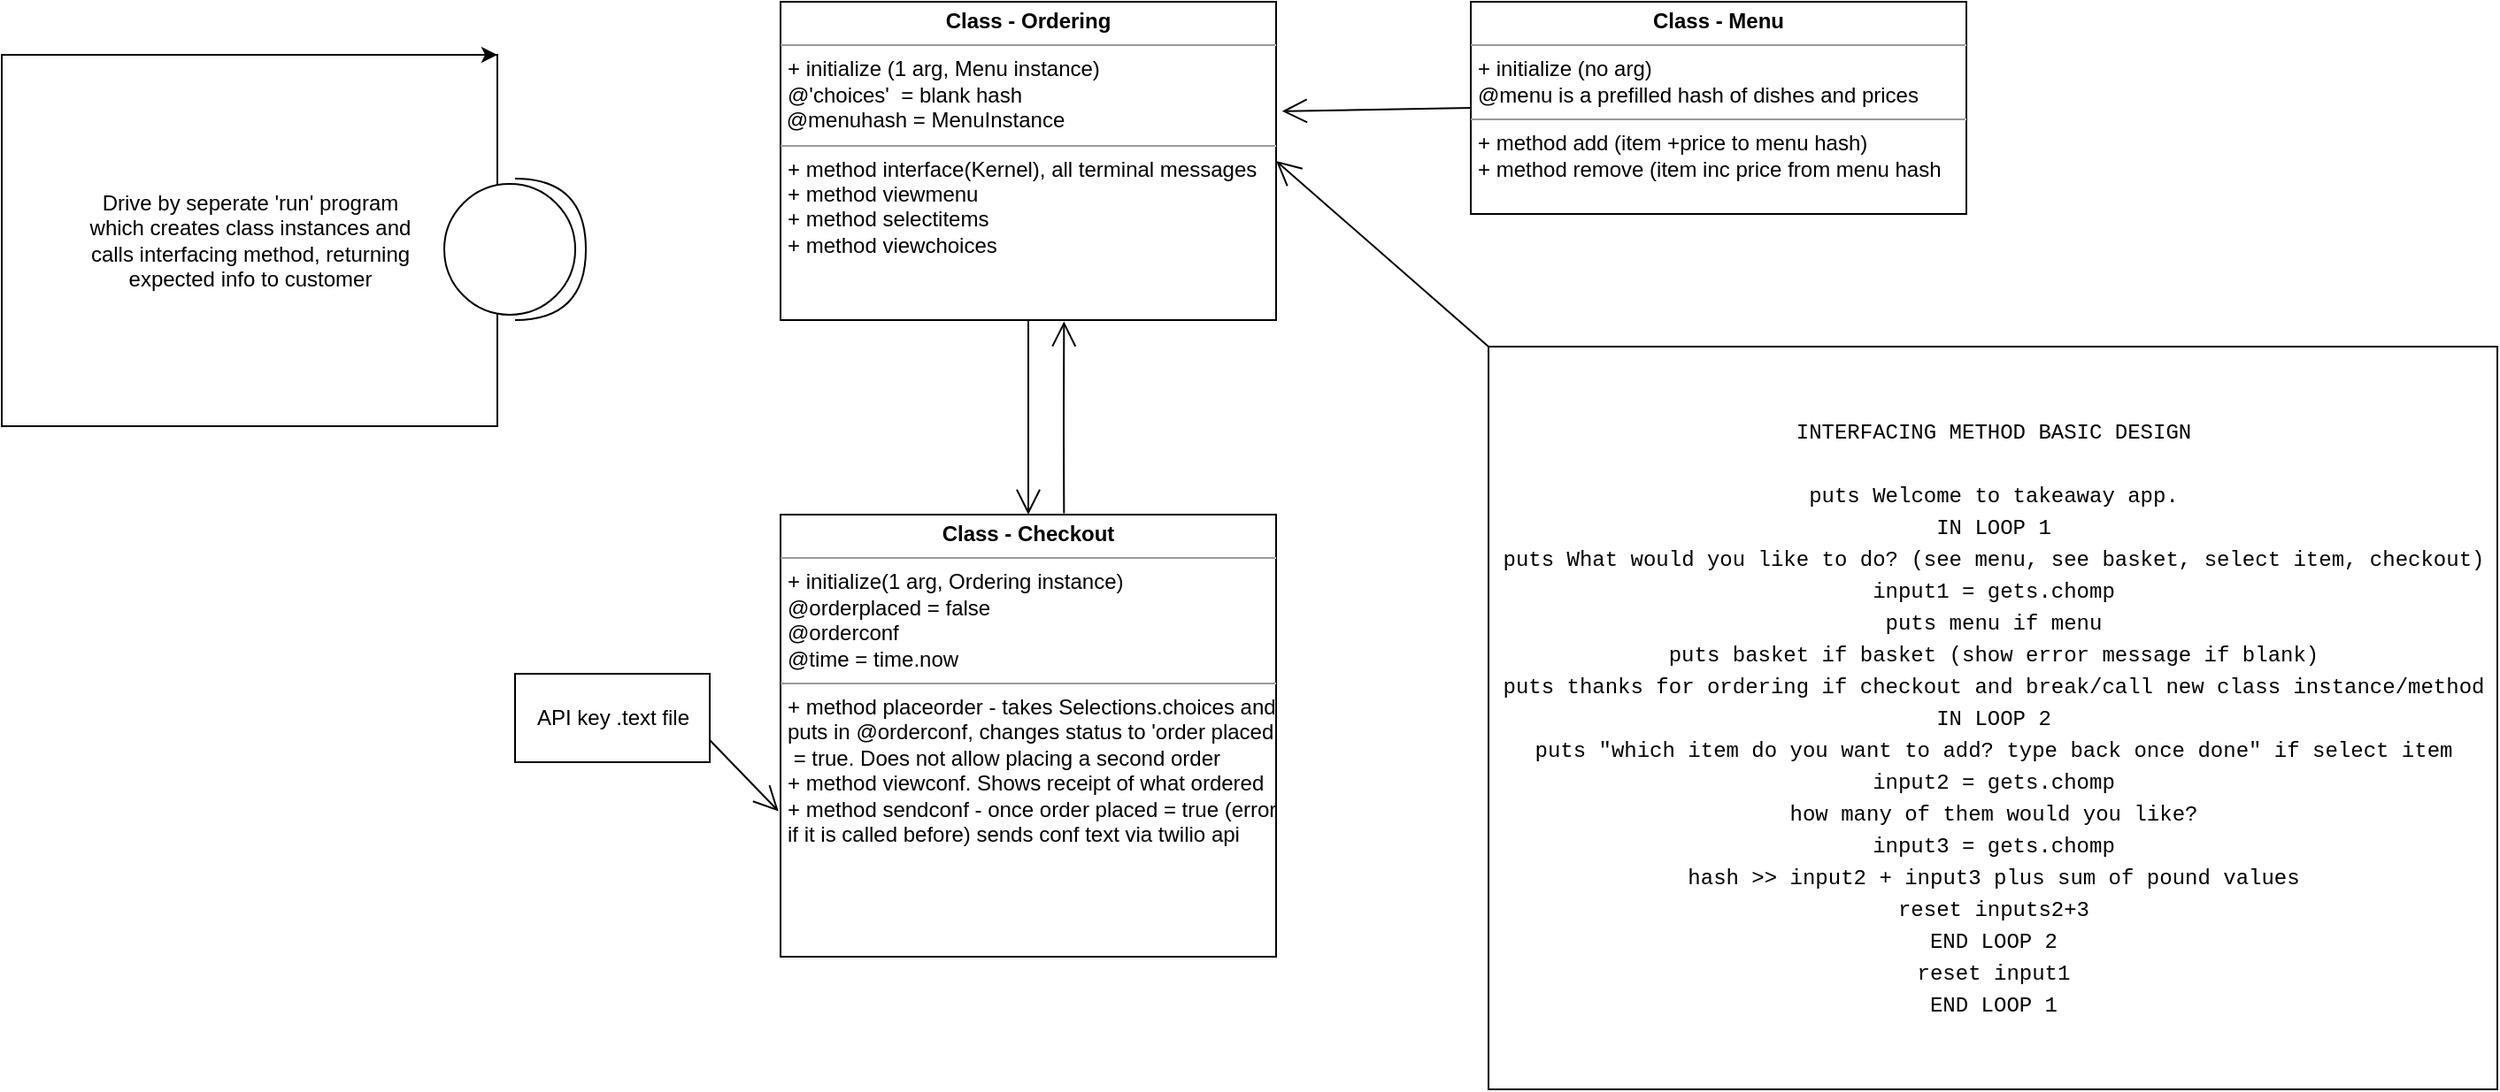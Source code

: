 <mxfile>
    <diagram id="9cs4c3GnhlsiEJ2v5g9I" name="Page-1">
        <mxGraphModel dx="2067" dy="962" grid="1" gridSize="10" guides="1" tooltips="1" connect="1" arrows="1" fold="1" page="1" pageScale="1" pageWidth="827" pageHeight="1169" math="0" shadow="0">
            <root>
                <mxCell id="0"/>
                <mxCell id="1" parent="0"/>
                <mxCell id="yfCXhqaVaoDkUap2UoLt-27" value="&lt;p style=&quot;margin: 0px ; margin-top: 4px ; text-align: center&quot;&gt;&lt;b&gt;Class - Menu&lt;/b&gt;&lt;/p&gt;&lt;hr size=&quot;1&quot;&gt;&lt;p style=&quot;margin: 0px ; margin-left: 4px&quot;&gt;+ initialize (no arg)&lt;/p&gt;&lt;p style=&quot;margin: 0px ; margin-left: 4px&quot;&gt;@menu is a prefilled hash of dishes and prices&lt;/p&gt;&lt;hr size=&quot;1&quot;&gt;&lt;p style=&quot;margin: 0px ; margin-left: 4px&quot;&gt;+ method add (item +price to menu hash)&lt;/p&gt;&lt;p style=&quot;margin: 0px ; margin-left: 4px&quot;&gt;+ method remove (item inc price from menu hash&lt;/p&gt;" style="verticalAlign=top;align=left;overflow=fill;fontSize=12;fontFamily=Helvetica;html=1;" parent="1" vertex="1">
                    <mxGeometry x="510" y="60" width="280" height="120" as="geometry"/>
                </mxCell>
                <mxCell id="yfCXhqaVaoDkUap2UoLt-28" value="&lt;p style=&quot;margin: 0px ; margin-top: 4px ; text-align: center&quot;&gt;&lt;b&gt;Class - Checkout&lt;/b&gt;&lt;/p&gt;&lt;hr size=&quot;1&quot;&gt;&lt;p style=&quot;margin: 0px ; margin-left: 4px&quot;&gt;+ initialize(1 arg, Ordering instance)&lt;/p&gt;&lt;p style=&quot;margin: 0px ; margin-left: 4px&quot;&gt;@orderplaced = false&lt;/p&gt;&lt;p style=&quot;margin: 0px ; margin-left: 4px&quot;&gt;@orderconf&lt;/p&gt;&lt;p style=&quot;margin: 0px ; margin-left: 4px&quot;&gt;@time = time.now&lt;/p&gt;&lt;hr size=&quot;1&quot;&gt;&lt;p style=&quot;margin: 0px ; margin-left: 4px&quot;&gt;+ method placeorder - takes Selections.choices and&amp;nbsp;&lt;/p&gt;&lt;p style=&quot;margin: 0px ; margin-left: 4px&quot;&gt;puts in @orderconf, changes status to 'order placed&lt;/p&gt;&lt;p style=&quot;margin: 0px ; margin-left: 4px&quot;&gt;&amp;nbsp;= true. Does not&amp;nbsp;&lt;span&gt;allow placing a second order&lt;/span&gt;&lt;/p&gt;&lt;p style=&quot;margin: 0px ; margin-left: 4px&quot;&gt;+ method viewconf. Shows receipt of what ordered&lt;/p&gt;&lt;p style=&quot;margin: 0px ; margin-left: 4px&quot;&gt;&lt;span&gt;+ method sendconf - once order placed = true (error&lt;/span&gt;&lt;br&gt;&lt;/p&gt;&lt;p style=&quot;margin: 0px ; margin-left: 4px&quot;&gt;if it is called before) sends conf text via twilio api&lt;/p&gt;&lt;p style=&quot;margin: 0px ; margin-left: 4px&quot;&gt;&lt;br&gt;&lt;/p&gt;" style="verticalAlign=top;align=left;overflow=fill;fontSize=12;fontFamily=Helvetica;html=1;" parent="1" vertex="1">
                    <mxGeometry x="120" y="350" width="280" height="250" as="geometry"/>
                </mxCell>
                <mxCell id="yfCXhqaVaoDkUap2UoLt-29" value="&lt;p style=&quot;margin: 0px ; margin-top: 4px ; text-align: center&quot;&gt;&lt;b&gt;Class - Ordering&lt;/b&gt;&lt;/p&gt;&lt;hr size=&quot;1&quot;&gt;&lt;p style=&quot;margin: 0px ; margin-left: 4px&quot;&gt;+ initialize (1 arg, Menu instance)&lt;/p&gt;&lt;p style=&quot;margin: 0px ; margin-left: 4px&quot;&gt;@'choices'&amp;nbsp; = blank hash&lt;/p&gt;&amp;nbsp;&lt;span&gt;@menuhash = MenuInstance&lt;/span&gt;&lt;br&gt;&lt;hr size=&quot;1&quot;&gt;&lt;p style=&quot;margin: 0px ; margin-left: 4px&quot;&gt;+ method interface(Kernel), all terminal messages&lt;/p&gt;&lt;p style=&quot;margin: 0px ; margin-left: 4px&quot;&gt;+ method viewmenu&lt;/p&gt;&lt;p style=&quot;margin: 0px ; margin-left: 4px&quot;&gt;+ method selectitems&lt;/p&gt;&lt;p style=&quot;margin: 0px ; margin-left: 4px&quot;&gt;+ method viewchoices&lt;/p&gt;" style="verticalAlign=top;align=left;overflow=fill;fontSize=12;fontFamily=Helvetica;html=1;" parent="1" vertex="1">
                    <mxGeometry x="120" y="60" width="280" height="180" as="geometry"/>
                </mxCell>
                <mxCell id="yfCXhqaVaoDkUap2UoLt-31" value="" style="endArrow=open;endFill=1;endSize=12;html=1;rounded=0;entryX=1.012;entryY=0.344;entryDx=0;entryDy=0;exitX=0;exitY=0.5;exitDx=0;exitDy=0;entryPerimeter=0;" parent="1" source="yfCXhqaVaoDkUap2UoLt-27" target="yfCXhqaVaoDkUap2UoLt-29" edge="1">
                    <mxGeometry width="160" relative="1" as="geometry">
                        <mxPoint x="330" y="280" as="sourcePoint"/>
                        <mxPoint x="490" y="280" as="targetPoint"/>
                    </mxGeometry>
                </mxCell>
                <mxCell id="yfCXhqaVaoDkUap2UoLt-32" value="" style="endArrow=open;endFill=1;endSize=12;html=1;rounded=0;exitX=0.5;exitY=1;exitDx=0;exitDy=0;entryX=0.5;entryY=0;entryDx=0;entryDy=0;" parent="1" source="yfCXhqaVaoDkUap2UoLt-29" target="yfCXhqaVaoDkUap2UoLt-28" edge="1">
                    <mxGeometry width="160" relative="1" as="geometry">
                        <mxPoint x="330" y="280" as="sourcePoint"/>
                        <mxPoint x="490" y="280" as="targetPoint"/>
                    </mxGeometry>
                </mxCell>
                <mxCell id="2" value="API key .text file" style="html=1;" parent="1" vertex="1">
                    <mxGeometry x="-30" y="440" width="110" height="50" as="geometry"/>
                </mxCell>
                <mxCell id="4" value="&lt;div style=&quot;background-color: rgb(255 , 255 , 255) ; font-family: &amp;#34;menlo&amp;#34; , &amp;#34;monaco&amp;#34; , &amp;#34;courier new&amp;#34; , monospace ; line-height: 18px&quot;&gt;&lt;div&gt;INTERFACING METHOD BASIC DESIGN&lt;/div&gt;&lt;div&gt;&lt;br&gt;&lt;/div&gt;&lt;div&gt;puts Welcome to takeaway app. &lt;/div&gt;&lt;div&gt;    IN LOOP 1&lt;/div&gt;&lt;div&gt;    puts What would you like to do? (see menu, see basket, select item, checkout)&lt;/div&gt;&lt;div&gt;    input1 = gets.chomp&lt;/div&gt;&lt;div&gt;    puts menu if menu&lt;/div&gt;&lt;div&gt;    puts basket if basket (show error message if blank)&lt;/div&gt;&lt;div&gt;    puts thanks for ordering if checkout and break/call new class instance/method&lt;/div&gt;&lt;div&gt;    &lt;/div&gt;&lt;div&gt;    IN LOOP 2&lt;/div&gt;&lt;div&gt;    puts &quot;which item do you want to add? type back once done&quot; if select item&lt;/div&gt;&lt;div&gt;    input2 = gets.chomp&lt;/div&gt;&lt;div&gt;    how many of them would you like?&lt;/div&gt;&lt;div&gt;    input3 = gets.chomp&lt;/div&gt;&lt;div&gt;       hash &amp;gt;&amp;gt; input2 + input3 plus sum of pound values&lt;/div&gt;&lt;div&gt;reset inputs2+3&lt;/div&gt;&lt;div&gt;    END LOOP 2&lt;/div&gt;reset input1&lt;br&gt;&lt;div&gt;    END LOOP 1&lt;/div&gt;&lt;/div&gt;" style="html=1;" parent="1" vertex="1">
                    <mxGeometry x="520" y="255" width="570" height="420" as="geometry"/>
                </mxCell>
                <mxCell id="5" value="" style="endArrow=open;endFill=1;endSize=12;html=1;entryX=-0.004;entryY=0.671;entryDx=0;entryDy=0;entryPerimeter=0;exitX=1;exitY=0.75;exitDx=0;exitDy=0;" parent="1" source="2" target="yfCXhqaVaoDkUap2UoLt-28" edge="1">
                    <mxGeometry width="160" relative="1" as="geometry">
                        <mxPoint x="-70" y="480" as="sourcePoint"/>
                        <mxPoint x="90" y="480" as="targetPoint"/>
                    </mxGeometry>
                </mxCell>
                <mxCell id="7" value="" style="endArrow=open;endFill=1;endSize=12;html=1;exitX=0;exitY=0;exitDx=0;exitDy=0;entryX=1;entryY=0.5;entryDx=0;entryDy=0;" parent="1" source="4" target="yfCXhqaVaoDkUap2UoLt-29" edge="1">
                    <mxGeometry width="160" relative="1" as="geometry">
                        <mxPoint x="530" y="360" as="sourcePoint"/>
                        <mxPoint x="410" y="220" as="targetPoint"/>
                    </mxGeometry>
                </mxCell>
                <mxCell id="8" value="Drive by seperate 'run' program&lt;br&gt;which creates class instances and&lt;br&gt;calls interfacing method, returning&lt;br&gt;expected info to customer" style="html=1;" vertex="1" parent="1">
                    <mxGeometry x="-320" y="90" width="280" height="210" as="geometry"/>
                </mxCell>
                <mxCell id="12" value="" style="endArrow=open;endFill=1;endSize=12;html=1;exitX=0.572;exitY=-0.003;exitDx=0;exitDy=0;exitPerimeter=0;entryX=0.572;entryY=1.004;entryDx=0;entryDy=0;entryPerimeter=0;" edge="1" parent="1" source="yfCXhqaVaoDkUap2UoLt-28" target="yfCXhqaVaoDkUap2UoLt-29">
                    <mxGeometry width="160" relative="1" as="geometry">
                        <mxPoint x="260" y="220" as="sourcePoint"/>
                        <mxPoint x="420" y="220" as="targetPoint"/>
                        <Array as="points">
                            <mxPoint x="280" y="300"/>
                        </Array>
                    </mxGeometry>
                </mxCell>
                <mxCell id="13" value="" style="shape=providedRequiredInterface;html=1;verticalLabelPosition=bottom;sketch=0;" vertex="1" parent="1">
                    <mxGeometry x="-70" y="160" width="80" height="80" as="geometry"/>
                </mxCell>
                <mxCell id="14" style="edgeStyle=none;html=1;exitX=0.75;exitY=0;exitDx=0;exitDy=0;entryX=1;entryY=0;entryDx=0;entryDy=0;" edge="1" parent="1" source="8" target="8">
                    <mxGeometry relative="1" as="geometry"/>
                </mxCell>
            </root>
        </mxGraphModel>
    </diagram>
</mxfile>